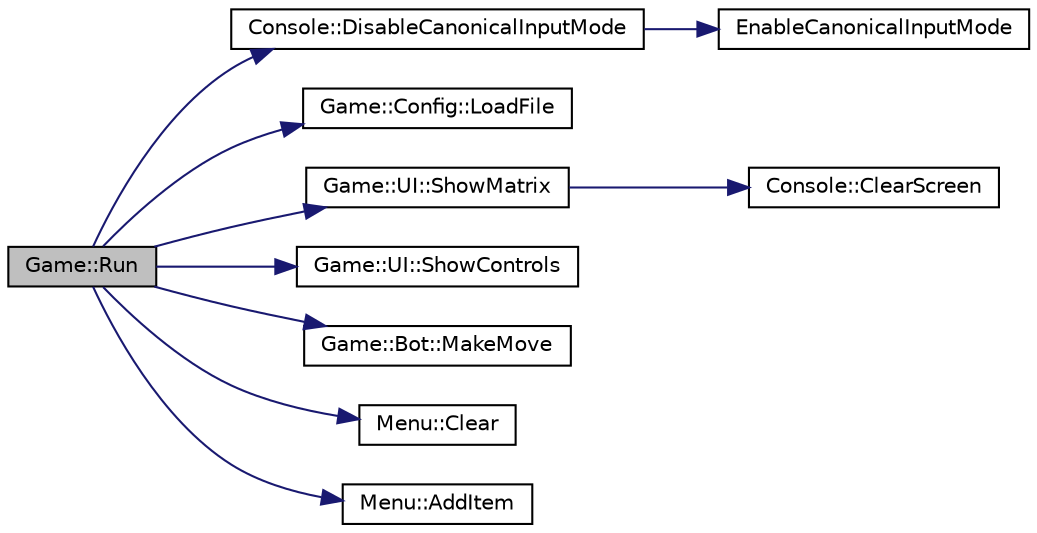 digraph G
{
  edge [fontname="Helvetica",fontsize="10",labelfontname="Helvetica",labelfontsize="10"];
  node [fontname="Helvetica",fontsize="10",shape=record];
  rankdir="LR";
  Node1 [label="Game::Run",height=0.2,width=0.4,color="black", fillcolor="grey75", style="filled" fontcolor="black"];
  Node1 -> Node2 [color="midnightblue",fontsize="10",style="solid",fontname="Helvetica"];
  Node2 [label="Console::DisableCanonicalInputMode",height=0.2,width=0.4,color="black", fillcolor="white", style="filled",URL="$namespace_console.html#a593b7cc9376ca8d05ab3f2cd37ec57e0",tooltip="Allows getting input without buffering, which means that the user need not press &#39;Enter&#39; to send inpu..."];
  Node2 -> Node3 [color="midnightblue",fontsize="10",style="solid",fontname="Helvetica"];
  Node3 [label="EnableCanonicalInputMode",height=0.2,width=0.4,color="black", fillcolor="white", style="filled",URL="$_console_8cpp.html#a11687f793d56ffdc12bdef8f29adf4e2"];
  Node1 -> Node4 [color="midnightblue",fontsize="10",style="solid",fontname="Helvetica"];
  Node4 [label="Game::Config::LoadFile",height=0.2,width=0.4,color="black", fillcolor="white", style="filled",URL="$namespace_game_1_1_config.html#a0ef910db9dc5292da7b57c4bbbbe7c34",tooltip="Parse the configuration file."];
  Node1 -> Node5 [color="midnightblue",fontsize="10",style="solid",fontname="Helvetica"];
  Node5 [label="Game::UI::ShowMatrix",height=0.2,width=0.4,color="black", fillcolor="white", style="filled",URL="$namespace_game_1_1_u_i.html#a028894b9a13e582e1f0eb6f6dfa1c588",tooltip="Displays the borders and the game matrix, applying the correct colors to the tokens."];
  Node5 -> Node6 [color="midnightblue",fontsize="10",style="solid",fontname="Helvetica"];
  Node6 [label="Console::ClearScreen",height=0.2,width=0.4,color="black", fillcolor="white", style="filled",URL="$namespace_console.html#a80245913c1a42c001de00e59a5a722c3",tooltip="Clears the screen with VT100 syntax."];
  Node1 -> Node7 [color="midnightblue",fontsize="10",style="solid",fontname="Helvetica"];
  Node7 [label="Game::UI::ShowControls",height=0.2,width=0.4,color="black", fillcolor="white", style="filled",URL="$namespace_game_1_1_u_i.html#a969e86f1ff4de3b03686acbb99b889fd",tooltip="Indicates which controls the current player should be using to move."];
  Node1 -> Node8 [color="midnightblue",fontsize="10",style="solid",fontname="Helvetica"];
  Node8 [label="Game::Bot::MakeMove",height=0.2,width=0.4,color="black", fillcolor="white", style="filled",URL="$namespace_game_1_1_bot.html#a1e084318f29db50aac785e66c1a6f5d8"];
  Node1 -> Node9 [color="midnightblue",fontsize="10",style="solid",fontname="Helvetica"];
  Node9 [label="Menu::Clear",height=0.2,width=0.4,color="black", fillcolor="white", style="filled",URL="$namespace_menu.html#a6b9d457244162d557849fb0dc4cd0979",tooltip="Clears up the previous entries of the menu."];
  Node1 -> Node10 [color="midnightblue",fontsize="10",style="solid",fontname="Helvetica"];
  Node10 [label="Menu::AddItem",height=0.2,width=0.4,color="black", fillcolor="white", style="filled",URL="$namespace_menu.html#a7262be6fdeb22a1b2603c68fbf33aba4",tooltip="Adds an item to menu, which is associated to a callback function, that will be used if said item is t..."];
}
